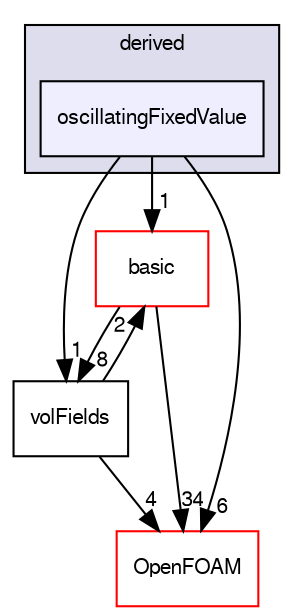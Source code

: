 digraph "src/finiteVolume/fields/fvPatchFields/derived/oscillatingFixedValue" {
  bgcolor=transparent;
  compound=true
  node [ fontsize="10", fontname="FreeSans"];
  edge [ labelfontsize="10", labelfontname="FreeSans"];
  subgraph clusterdir_ece9aa6b5af9a7776a75b0c1993b0910 {
    graph [ bgcolor="#ddddee", pencolor="black", label="derived" fontname="FreeSans", fontsize="10", URL="dir_ece9aa6b5af9a7776a75b0c1993b0910.html"]
  dir_aed0ab2945843fc7423999784773bbf0 [shape=box, label="oscillatingFixedValue", style="filled", fillcolor="#eeeeff", pencolor="black", URL="dir_aed0ab2945843fc7423999784773bbf0.html"];
  }
  dir_546b14c9025d30bb5b92fa069dbdd82c [shape=box label="basic" color="red" URL="dir_546b14c9025d30bb5b92fa069dbdd82c.html"];
  dir_bd8bf7fa65467c460a50eacc456ce356 [shape=box label="volFields" URL="dir_bd8bf7fa65467c460a50eacc456ce356.html"];
  dir_c5473ff19b20e6ec4dfe5c310b3778a8 [shape=box label="OpenFOAM" color="red" URL="dir_c5473ff19b20e6ec4dfe5c310b3778a8.html"];
  dir_546b14c9025d30bb5b92fa069dbdd82c->dir_bd8bf7fa65467c460a50eacc456ce356 [headlabel="8", labeldistance=1.5 headhref="dir_000785_000903.html"];
  dir_546b14c9025d30bb5b92fa069dbdd82c->dir_c5473ff19b20e6ec4dfe5c310b3778a8 [headlabel="34", labeldistance=1.5 headhref="dir_000785_001732.html"];
  dir_bd8bf7fa65467c460a50eacc456ce356->dir_546b14c9025d30bb5b92fa069dbdd82c [headlabel="2", labeldistance=1.5 headhref="dir_000903_000785.html"];
  dir_bd8bf7fa65467c460a50eacc456ce356->dir_c5473ff19b20e6ec4dfe5c310b3778a8 [headlabel="4", labeldistance=1.5 headhref="dir_000903_001732.html"];
  dir_aed0ab2945843fc7423999784773bbf0->dir_546b14c9025d30bb5b92fa069dbdd82c [headlabel="1", labeldistance=1.5 headhref="dir_000842_000785.html"];
  dir_aed0ab2945843fc7423999784773bbf0->dir_bd8bf7fa65467c460a50eacc456ce356 [headlabel="1", labeldistance=1.5 headhref="dir_000842_000903.html"];
  dir_aed0ab2945843fc7423999784773bbf0->dir_c5473ff19b20e6ec4dfe5c310b3778a8 [headlabel="6", labeldistance=1.5 headhref="dir_000842_001732.html"];
}
